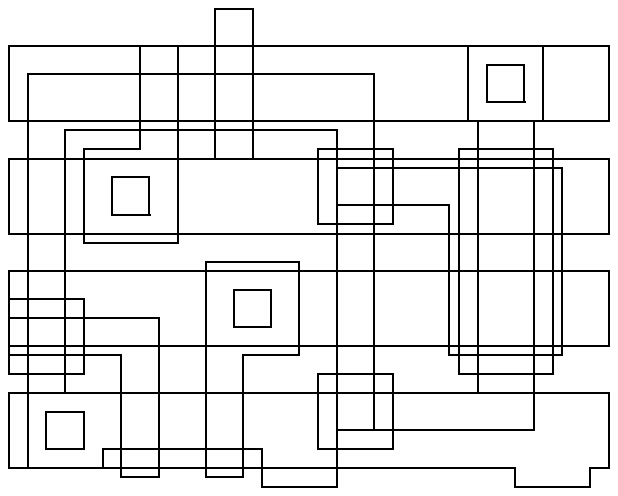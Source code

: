 .PS 3i
define goto { curx = $1; cury = $2 }
define draw {
    line from (curx, cury) to ($1, $2) $3
    goto($1, $2)
}
define hor { draw($1, cury, $2) }
define ver { draw(curx, $1, $2) }
define circ { circle radius $1 at curx, cury }
goto(0, 0)
goto(56, 72)
hor(-8)
ver(56)
hor(40)
ver(4)
hor(56)
ver(72)
goto(64, 188)
hor(48)
ver(144)
hor(24)
ver(104)
hor(64)
ver(188)
goto(96, 204)
hor(80)
ver(140)
hor(96)
ver(204)
goto(116, 96)
hor(76)
ver(4)
hor(92)
ver(56)
hor(116)
ver(96)
goto(228, 136)
hor(132)
ver(24)
hor(148)
ver(120)
hor(180)
ver(56)
hor(228)
ver(136)
goto(220, 188)
hor(188)
ver(156)
hor(192)
ver(40)
hor(16)
ver(152)
hor(132)
ver(120)
hor(148)
ver(176)
hor(0)
ver(8)
hor(32)
ver(16)
hor(100)
ver(0)
hor(132)
ver(24)
hor(216)
ver(156)
hor(220)
ver(188)
goto(248, 40)
hor(-8)
ver(8)
hor(208)
ver(0)
hor(240)
ver(8)
hor(248)
ver(40)
goto(248, 92)
hor(-8)
ver(60)
hor(248)
ver(92)
goto(248, 140)
hor(-8)
ver(108)
hor(248)
ver(140)
goto(248, 188)
hor(-8)
ver(156)
hor(248)
ver(188)
goto(224, 144)
hor(184)
ver(48)
hor(224)
ver(144)
goto(156, 48)
hor(124)
ver(16)
hor(156)
ver(48)
goto(156, 144)
hor(124)
ver(112)
hor(156)
ver(144)
goto(24, 80)
hor(-8)
ver(48)
hor(24)
ver(80)
goto(24, 32)
hor(8)
ver(16)
hor(24)
ver(32)
goto(52, 132)
hor(36)
ver(116)
hor(52)
ver(132)
goto(104, 84)
hor(88)
ver(68)
hor(104)
ver(84)
goto(212, 180)
hor(196)
ver(164)
hor(212)
ver(180)
.PE
